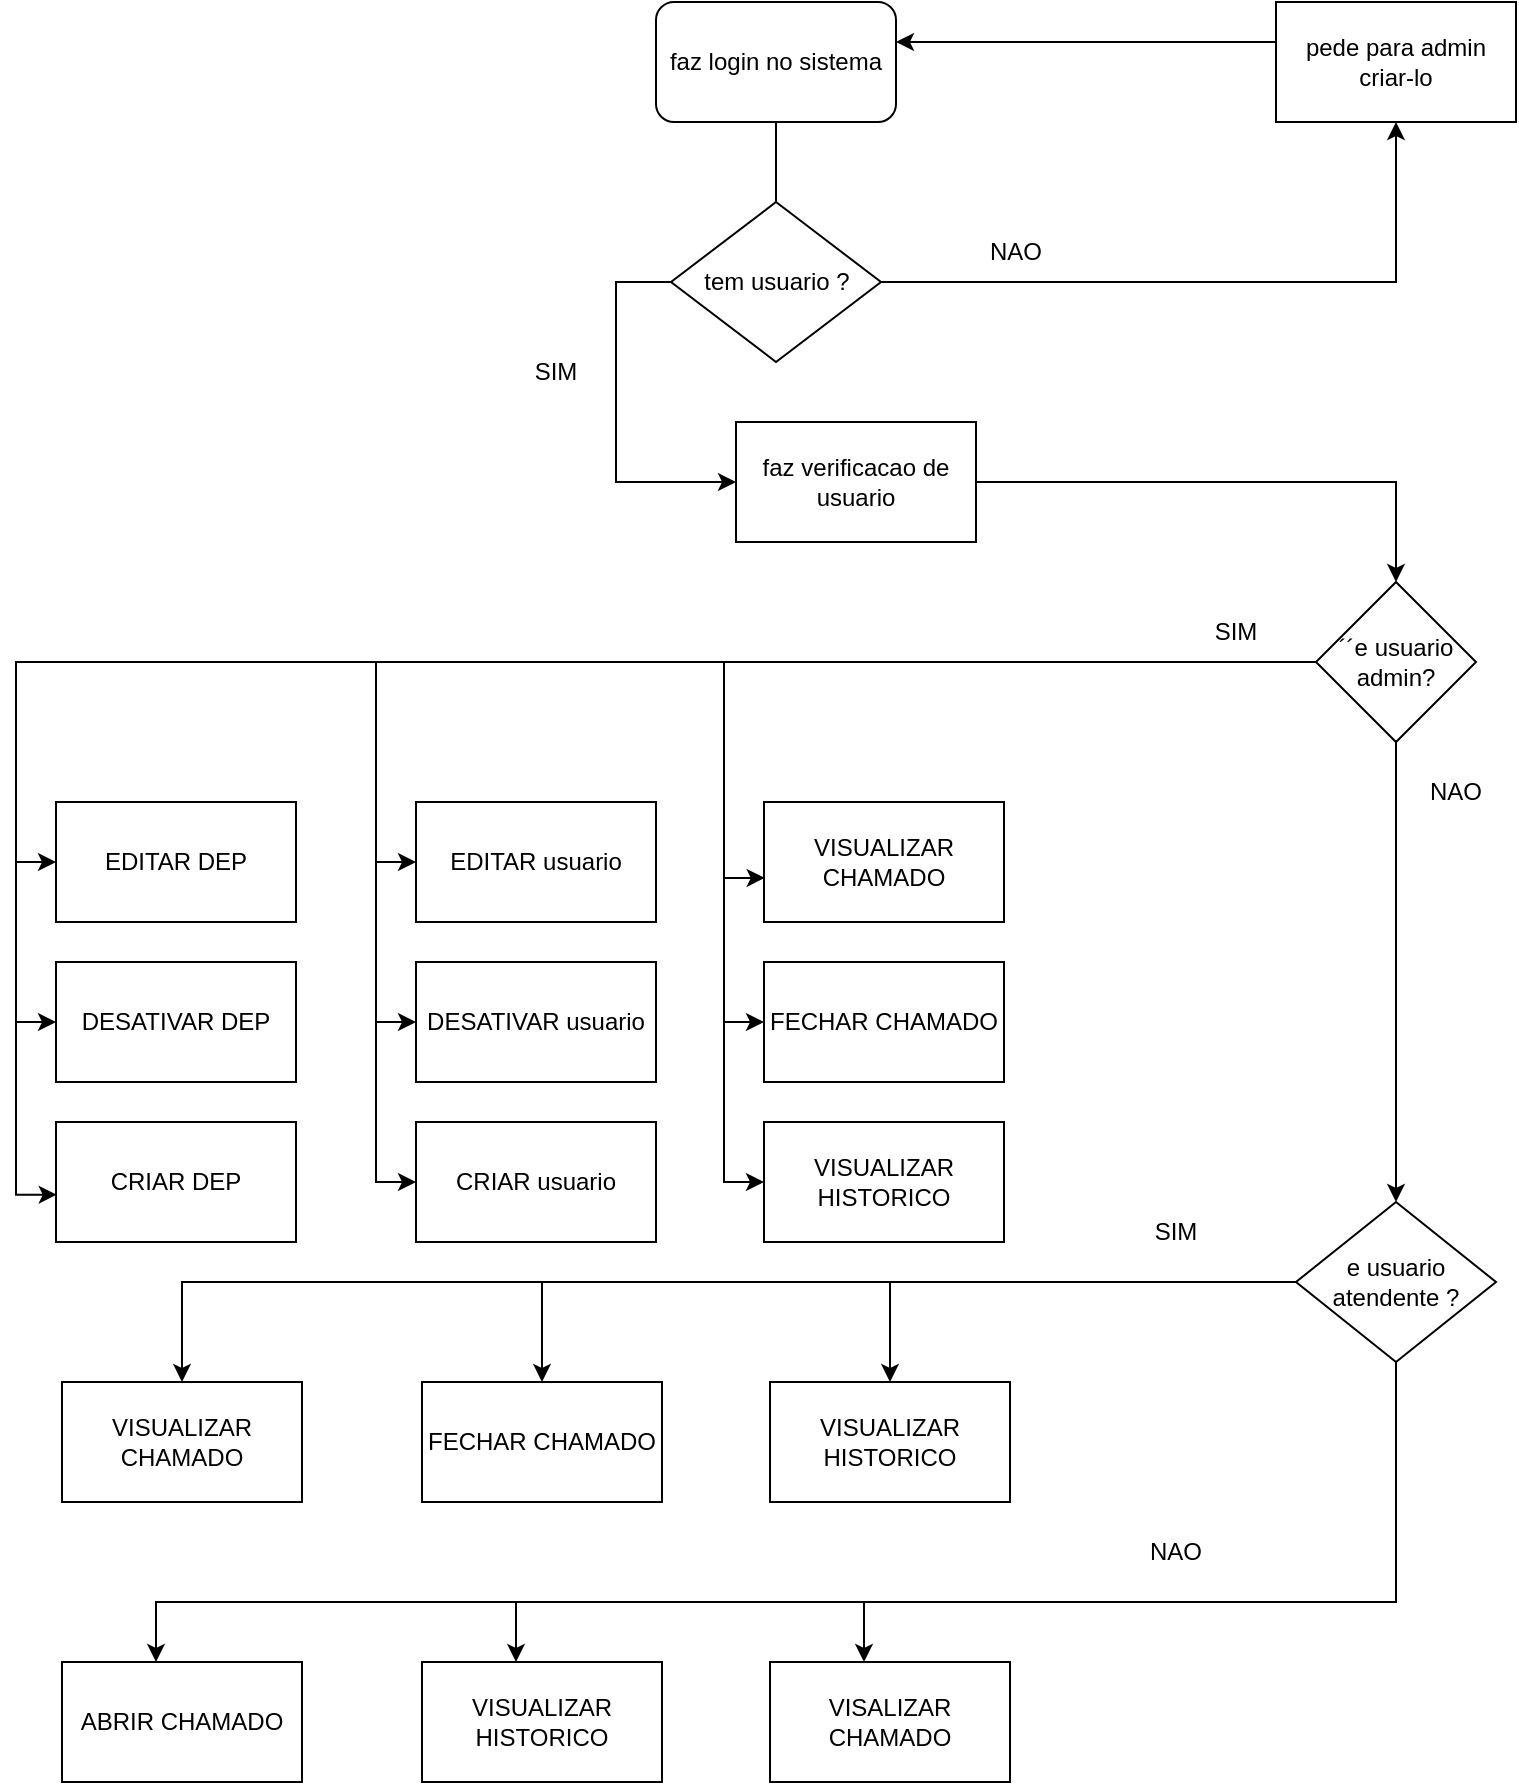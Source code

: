 <mxfile version="24.7.17">
  <diagram id="prtHgNgQTEPvFCAcTncT" name="Page-1">
    <mxGraphModel dx="880" dy="524" grid="1" gridSize="10" guides="1" tooltips="1" connect="1" arrows="1" fold="1" page="1" pageScale="1" pageWidth="827" pageHeight="1169" math="0" shadow="0">
      <root>
        <mxCell id="0" />
        <mxCell id="1" parent="0" />
        <mxCell id="7CpsG6l7m9ukyoFC7Fyt-11" style="edgeStyle=orthogonalEdgeStyle;rounded=0;orthogonalLoop=1;jettySize=auto;html=1;" parent="1" source="7CpsG6l7m9ukyoFC7Fyt-2" target="7CpsG6l7m9ukyoFC7Fyt-4" edge="1">
          <mxGeometry relative="1" as="geometry" />
        </mxCell>
        <mxCell id="7CpsG6l7m9ukyoFC7Fyt-2" value="tem usuario ?" style="rhombus;whiteSpace=wrap;html=1;" parent="1" vertex="1">
          <mxGeometry x="337.5" y="110" width="105" height="80" as="geometry" />
        </mxCell>
        <mxCell id="7CpsG6l7m9ukyoFC7Fyt-18" style="edgeStyle=orthogonalEdgeStyle;rounded=0;orthogonalLoop=1;jettySize=auto;html=1;" parent="1" source="7CpsG6l7m9ukyoFC7Fyt-3" target="7CpsG6l7m9ukyoFC7Fyt-17" edge="1">
          <mxGeometry relative="1" as="geometry" />
        </mxCell>
        <mxCell id="7CpsG6l7m9ukyoFC7Fyt-3" value="faz verificacao de usuario" style="rounded=0;whiteSpace=wrap;html=1;" parent="1" vertex="1">
          <mxGeometry x="370" y="220" width="120" height="60" as="geometry" />
        </mxCell>
        <mxCell id="7CpsG6l7m9ukyoFC7Fyt-15" style="edgeStyle=orthogonalEdgeStyle;rounded=0;orthogonalLoop=1;jettySize=auto;html=1;entryX=1;entryY=0.5;entryDx=0;entryDy=0;" parent="1" source="7CpsG6l7m9ukyoFC7Fyt-4" edge="1">
          <mxGeometry relative="1" as="geometry">
            <mxPoint x="450" y="30" as="targetPoint" />
            <Array as="points">
              <mxPoint x="600" y="30" />
            </Array>
          </mxGeometry>
        </mxCell>
        <mxCell id="7CpsG6l7m9ukyoFC7Fyt-4" value="pede para admin criar-lo" style="rounded=0;whiteSpace=wrap;html=1;" parent="1" vertex="1">
          <mxGeometry x="640" y="10" width="120" height="60" as="geometry" />
        </mxCell>
        <mxCell id="7CpsG6l7m9ukyoFC7Fyt-9" value="" style="endArrow=none;html=1;rounded=0;exitX=0.5;exitY=0;exitDx=0;exitDy=0;entryX=0.5;entryY=1;entryDx=0;entryDy=0;" parent="1" source="7CpsG6l7m9ukyoFC7Fyt-2" edge="1">
          <mxGeometry width="50" height="50" relative="1" as="geometry">
            <mxPoint x="370" y="140" as="sourcePoint" />
            <mxPoint x="390" y="70" as="targetPoint" />
          </mxGeometry>
        </mxCell>
        <mxCell id="7CpsG6l7m9ukyoFC7Fyt-10" value="NAO" style="text;html=1;align=center;verticalAlign=middle;whiteSpace=wrap;rounded=0;" parent="1" vertex="1">
          <mxGeometry x="480" y="120" width="60" height="30" as="geometry" />
        </mxCell>
        <mxCell id="7CpsG6l7m9ukyoFC7Fyt-6" value="SIM" style="text;html=1;align=center;verticalAlign=middle;whiteSpace=wrap;rounded=0;" parent="1" vertex="1">
          <mxGeometry x="250" y="180" width="60" height="30" as="geometry" />
        </mxCell>
        <mxCell id="7CpsG6l7m9ukyoFC7Fyt-14" style="edgeStyle=orthogonalEdgeStyle;rounded=0;orthogonalLoop=1;jettySize=auto;html=1;entryX=0;entryY=0.5;entryDx=0;entryDy=0;" parent="1" source="7CpsG6l7m9ukyoFC7Fyt-2" target="7CpsG6l7m9ukyoFC7Fyt-3" edge="1">
          <mxGeometry relative="1" as="geometry">
            <Array as="points">
              <mxPoint x="310" y="150" />
              <mxPoint x="310" y="250" />
            </Array>
          </mxGeometry>
        </mxCell>
        <mxCell id="7CpsG6l7m9ukyoFC7Fyt-16" value="faz login no sistema" style="rounded=1;whiteSpace=wrap;html=1;" parent="1" vertex="1">
          <mxGeometry x="330" y="10" width="120" height="60" as="geometry" />
        </mxCell>
        <mxCell id="7CpsG6l7m9ukyoFC7Fyt-20" style="edgeStyle=orthogonalEdgeStyle;rounded=0;orthogonalLoop=1;jettySize=auto;html=1;entryX=0;entryY=0.5;entryDx=0;entryDy=0;" parent="1" source="7CpsG6l7m9ukyoFC7Fyt-17" target="7CpsG6l7m9ukyoFC7Fyt-19" edge="1">
          <mxGeometry relative="1" as="geometry" />
        </mxCell>
        <mxCell id="7CpsG6l7m9ukyoFC7Fyt-23" style="edgeStyle=orthogonalEdgeStyle;rounded=0;orthogonalLoop=1;jettySize=auto;html=1;entryX=0;entryY=0.5;entryDx=0;entryDy=0;" parent="1" source="7CpsG6l7m9ukyoFC7Fyt-17" target="7CpsG6l7m9ukyoFC7Fyt-21" edge="1">
          <mxGeometry relative="1" as="geometry" />
        </mxCell>
        <mxCell id="7CpsG6l7m9ukyoFC7Fyt-25" style="edgeStyle=orthogonalEdgeStyle;rounded=0;orthogonalLoop=1;jettySize=auto;html=1;entryX=0;entryY=0.5;entryDx=0;entryDy=0;" parent="1" source="7CpsG6l7m9ukyoFC7Fyt-17" target="7CpsG6l7m9ukyoFC7Fyt-22" edge="1">
          <mxGeometry relative="1" as="geometry" />
        </mxCell>
        <mxCell id="7CpsG6l7m9ukyoFC7Fyt-29" style="edgeStyle=orthogonalEdgeStyle;rounded=0;orthogonalLoop=1;jettySize=auto;html=1;entryX=0;entryY=0.5;entryDx=0;entryDy=0;" parent="1" source="7CpsG6l7m9ukyoFC7Fyt-17" target="7CpsG6l7m9ukyoFC7Fyt-26" edge="1">
          <mxGeometry relative="1" as="geometry" />
        </mxCell>
        <mxCell id="7CpsG6l7m9ukyoFC7Fyt-30" style="edgeStyle=orthogonalEdgeStyle;rounded=0;orthogonalLoop=1;jettySize=auto;html=1;entryX=0;entryY=0.5;entryDx=0;entryDy=0;" parent="1" source="7CpsG6l7m9ukyoFC7Fyt-17" target="7CpsG6l7m9ukyoFC7Fyt-28" edge="1">
          <mxGeometry relative="1" as="geometry" />
        </mxCell>
        <mxCell id="7CpsG6l7m9ukyoFC7Fyt-51" style="edgeStyle=orthogonalEdgeStyle;rounded=0;orthogonalLoop=1;jettySize=auto;html=1;entryX=0;entryY=0.5;entryDx=0;entryDy=0;" parent="1" source="7CpsG6l7m9ukyoFC7Fyt-17" target="7CpsG6l7m9ukyoFC7Fyt-48" edge="1">
          <mxGeometry relative="1" as="geometry" />
        </mxCell>
        <mxCell id="7CpsG6l7m9ukyoFC7Fyt-52" style="edgeStyle=orthogonalEdgeStyle;rounded=0;orthogonalLoop=1;jettySize=auto;html=1;entryX=0;entryY=0.5;entryDx=0;entryDy=0;" parent="1" source="7CpsG6l7m9ukyoFC7Fyt-17" target="7CpsG6l7m9ukyoFC7Fyt-50" edge="1">
          <mxGeometry relative="1" as="geometry" />
        </mxCell>
        <mxCell id="7CpsG6l7m9ukyoFC7Fyt-63" style="edgeStyle=orthogonalEdgeStyle;rounded=0;orthogonalLoop=1;jettySize=auto;html=1;" parent="1" source="7CpsG6l7m9ukyoFC7Fyt-17" target="7CpsG6l7m9ukyoFC7Fyt-59" edge="1">
          <mxGeometry relative="1" as="geometry" />
        </mxCell>
        <mxCell id="7CpsG6l7m9ukyoFC7Fyt-17" value="´´e usuario admin?" style="rhombus;whiteSpace=wrap;html=1;" parent="1" vertex="1">
          <mxGeometry x="660" y="300" width="80" height="80" as="geometry" />
        </mxCell>
        <mxCell id="7CpsG6l7m9ukyoFC7Fyt-19" value="EDITAR usuario" style="rounded=0;whiteSpace=wrap;html=1;" parent="1" vertex="1">
          <mxGeometry x="210" y="410" width="120" height="60" as="geometry" />
        </mxCell>
        <mxCell id="7CpsG6l7m9ukyoFC7Fyt-21" value="CRIAR usuario" style="rounded=0;whiteSpace=wrap;html=1;" parent="1" vertex="1">
          <mxGeometry x="210" y="570" width="120" height="60" as="geometry" />
        </mxCell>
        <mxCell id="7CpsG6l7m9ukyoFC7Fyt-22" value="DESATIVAR usuario" style="rounded=0;whiteSpace=wrap;html=1;" parent="1" vertex="1">
          <mxGeometry x="210" y="490" width="120" height="60" as="geometry" />
        </mxCell>
        <mxCell id="7CpsG6l7m9ukyoFC7Fyt-24" value="SIM" style="text;html=1;align=center;verticalAlign=middle;whiteSpace=wrap;rounded=0;" parent="1" vertex="1">
          <mxGeometry x="590" y="310" width="60" height="30" as="geometry" />
        </mxCell>
        <mxCell id="7CpsG6l7m9ukyoFC7Fyt-26" value="EDITAR DEP" style="rounded=0;whiteSpace=wrap;html=1;" parent="1" vertex="1">
          <mxGeometry x="30" y="410" width="120" height="60" as="geometry" />
        </mxCell>
        <mxCell id="7CpsG6l7m9ukyoFC7Fyt-27" value="CRIAR DEP" style="rounded=0;whiteSpace=wrap;html=1;" parent="1" vertex="1">
          <mxGeometry x="30" y="570" width="120" height="60" as="geometry" />
        </mxCell>
        <mxCell id="7CpsG6l7m9ukyoFC7Fyt-28" value="DESATIVAR DEP" style="rounded=0;whiteSpace=wrap;html=1;" parent="1" vertex="1">
          <mxGeometry x="30" y="490" width="120" height="60" as="geometry" />
        </mxCell>
        <mxCell id="7CpsG6l7m9ukyoFC7Fyt-31" style="edgeStyle=orthogonalEdgeStyle;rounded=0;orthogonalLoop=1;jettySize=auto;html=1;entryX=0.003;entryY=0.606;entryDx=0;entryDy=0;entryPerimeter=0;" parent="1" source="7CpsG6l7m9ukyoFC7Fyt-17" target="7CpsG6l7m9ukyoFC7Fyt-27" edge="1">
          <mxGeometry relative="1" as="geometry" />
        </mxCell>
        <mxCell id="7CpsG6l7m9ukyoFC7Fyt-32" value="VISUALIZAR CHAMADO" style="rounded=0;whiteSpace=wrap;html=1;" parent="1" vertex="1">
          <mxGeometry x="384" y="410" width="120" height="60" as="geometry" />
        </mxCell>
        <mxCell id="7CpsG6l7m9ukyoFC7Fyt-33" style="edgeStyle=orthogonalEdgeStyle;rounded=0;orthogonalLoop=1;jettySize=auto;html=1;entryX=0.003;entryY=0.633;entryDx=0;entryDy=0;entryPerimeter=0;" parent="1" source="7CpsG6l7m9ukyoFC7Fyt-17" target="7CpsG6l7m9ukyoFC7Fyt-32" edge="1">
          <mxGeometry relative="1" as="geometry" />
        </mxCell>
        <mxCell id="7CpsG6l7m9ukyoFC7Fyt-46" value="VISALIZAR CHAMADO" style="rounded=0;whiteSpace=wrap;html=1;" parent="1" vertex="1">
          <mxGeometry x="387" y="840" width="120" height="60" as="geometry" />
        </mxCell>
        <mxCell id="7CpsG6l7m9ukyoFC7Fyt-48" value="FECHAR CHAMADO" style="rounded=0;whiteSpace=wrap;html=1;" parent="1" vertex="1">
          <mxGeometry x="384" y="490" width="120" height="60" as="geometry" />
        </mxCell>
        <mxCell id="7CpsG6l7m9ukyoFC7Fyt-49" value="VISUALIZAR HISTORICO" style="rounded=0;whiteSpace=wrap;html=1;" parent="1" vertex="1">
          <mxGeometry x="213" y="840" width="120" height="60" as="geometry" />
        </mxCell>
        <mxCell id="7CpsG6l7m9ukyoFC7Fyt-50" value="VISUALIZAR HISTORICO" style="rounded=0;whiteSpace=wrap;html=1;" parent="1" vertex="1">
          <mxGeometry x="384" y="570" width="120" height="60" as="geometry" />
        </mxCell>
        <mxCell id="7CpsG6l7m9ukyoFC7Fyt-68" style="edgeStyle=orthogonalEdgeStyle;rounded=0;orthogonalLoop=1;jettySize=auto;html=1;" parent="1" source="7CpsG6l7m9ukyoFC7Fyt-59" target="7CpsG6l7m9ukyoFC7Fyt-61" edge="1">
          <mxGeometry relative="1" as="geometry" />
        </mxCell>
        <mxCell id="7CpsG6l7m9ukyoFC7Fyt-69" style="edgeStyle=orthogonalEdgeStyle;rounded=0;orthogonalLoop=1;jettySize=auto;html=1;" parent="1" source="7CpsG6l7m9ukyoFC7Fyt-59" target="7CpsG6l7m9ukyoFC7Fyt-62" edge="1">
          <mxGeometry relative="1" as="geometry" />
        </mxCell>
        <mxCell id="7CpsG6l7m9ukyoFC7Fyt-70" style="edgeStyle=orthogonalEdgeStyle;rounded=0;orthogonalLoop=1;jettySize=auto;html=1;" parent="1" source="7CpsG6l7m9ukyoFC7Fyt-59" target="7CpsG6l7m9ukyoFC7Fyt-64" edge="1">
          <mxGeometry relative="1" as="geometry" />
        </mxCell>
        <mxCell id="7CpsG6l7m9ukyoFC7Fyt-73" style="edgeStyle=orthogonalEdgeStyle;rounded=0;orthogonalLoop=1;jettySize=auto;html=1;" parent="1" source="7CpsG6l7m9ukyoFC7Fyt-59" target="7CpsG6l7m9ukyoFC7Fyt-71" edge="1">
          <mxGeometry relative="1" as="geometry">
            <Array as="points">
              <mxPoint x="700" y="810" />
              <mxPoint x="80" y="810" />
            </Array>
          </mxGeometry>
        </mxCell>
        <mxCell id="7CpsG6l7m9ukyoFC7Fyt-74" style="edgeStyle=orthogonalEdgeStyle;rounded=0;orthogonalLoop=1;jettySize=auto;html=1;" parent="1" source="7CpsG6l7m9ukyoFC7Fyt-59" target="7CpsG6l7m9ukyoFC7Fyt-49" edge="1">
          <mxGeometry relative="1" as="geometry">
            <Array as="points">
              <mxPoint x="700" y="810" />
              <mxPoint x="260" y="810" />
            </Array>
          </mxGeometry>
        </mxCell>
        <mxCell id="7CpsG6l7m9ukyoFC7Fyt-75" style="edgeStyle=orthogonalEdgeStyle;rounded=0;orthogonalLoop=1;jettySize=auto;html=1;" parent="1" source="7CpsG6l7m9ukyoFC7Fyt-59" target="7CpsG6l7m9ukyoFC7Fyt-46" edge="1">
          <mxGeometry relative="1" as="geometry">
            <Array as="points">
              <mxPoint x="700" y="810" />
              <mxPoint x="434" y="810" />
            </Array>
          </mxGeometry>
        </mxCell>
        <mxCell id="7CpsG6l7m9ukyoFC7Fyt-59" value="e usuario atendente ?" style="rhombus;whiteSpace=wrap;html=1;" parent="1" vertex="1">
          <mxGeometry x="650" y="610" width="100" height="80" as="geometry" />
        </mxCell>
        <mxCell id="7CpsG6l7m9ukyoFC7Fyt-61" value="VISUALIZAR HISTORICO" style="rounded=0;whiteSpace=wrap;html=1;" parent="1" vertex="1">
          <mxGeometry x="387" y="700" width="120" height="60" as="geometry" />
        </mxCell>
        <mxCell id="7CpsG6l7m9ukyoFC7Fyt-62" value="FECHAR CHAMADO" style="rounded=0;whiteSpace=wrap;html=1;" parent="1" vertex="1">
          <mxGeometry x="213" y="700" width="120" height="60" as="geometry" />
        </mxCell>
        <mxCell id="7CpsG6l7m9ukyoFC7Fyt-64" value="VISUALIZAR CHAMADO" style="rounded=0;whiteSpace=wrap;html=1;" parent="1" vertex="1">
          <mxGeometry x="33" y="700" width="120" height="60" as="geometry" />
        </mxCell>
        <mxCell id="7CpsG6l7m9ukyoFC7Fyt-71" value="ABRIR CHAMADO" style="rounded=0;whiteSpace=wrap;html=1;" parent="1" vertex="1">
          <mxGeometry x="33" y="840" width="120" height="60" as="geometry" />
        </mxCell>
        <mxCell id="7CpsG6l7m9ukyoFC7Fyt-76" value="NAO" style="text;html=1;align=center;verticalAlign=middle;whiteSpace=wrap;rounded=0;" parent="1" vertex="1">
          <mxGeometry x="700" y="390" width="60" height="30" as="geometry" />
        </mxCell>
        <mxCell id="7CpsG6l7m9ukyoFC7Fyt-77" value="NAO" style="text;html=1;align=center;verticalAlign=middle;whiteSpace=wrap;rounded=0;" parent="1" vertex="1">
          <mxGeometry x="560" y="770" width="60" height="30" as="geometry" />
        </mxCell>
        <mxCell id="7CpsG6l7m9ukyoFC7Fyt-78" value="SIM" style="text;html=1;align=center;verticalAlign=middle;whiteSpace=wrap;rounded=0;" parent="1" vertex="1">
          <mxGeometry x="560" y="610" width="60" height="30" as="geometry" />
        </mxCell>
      </root>
    </mxGraphModel>
  </diagram>
</mxfile>
